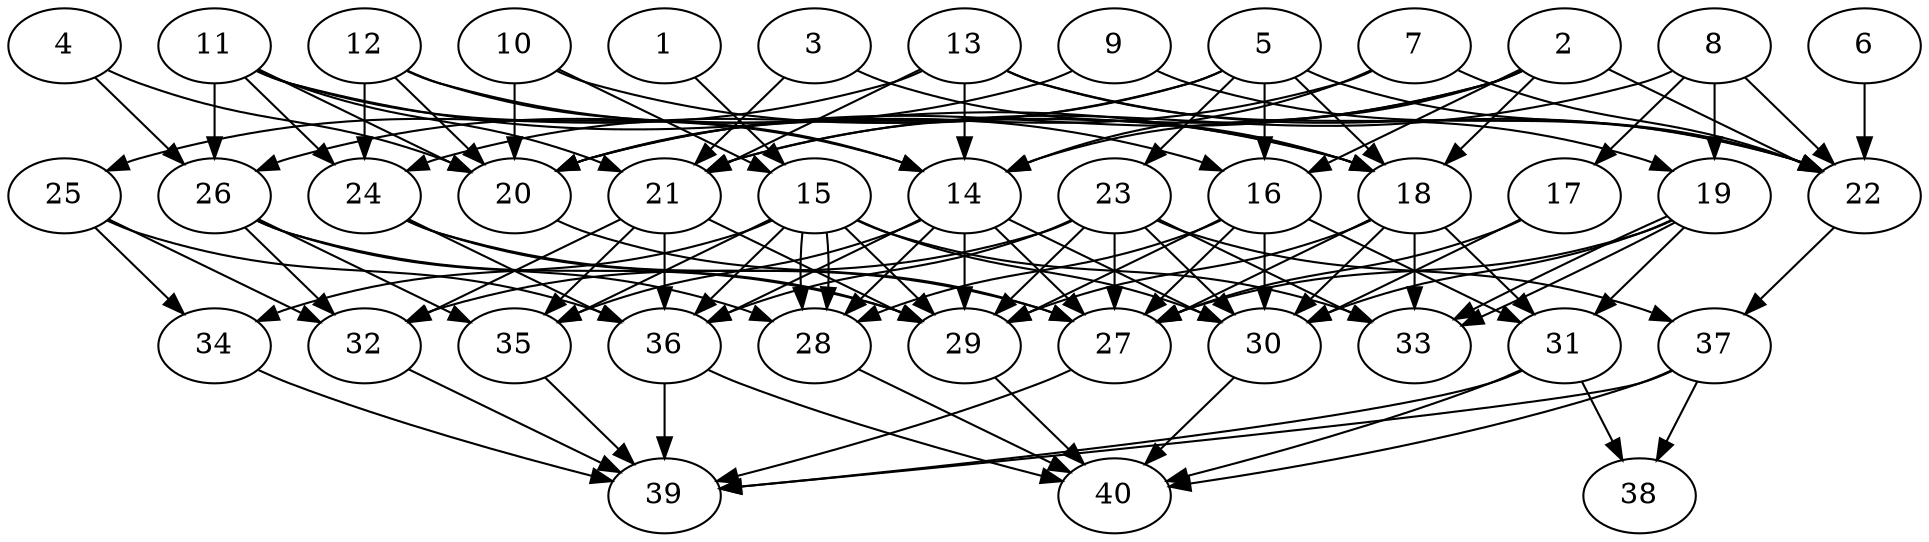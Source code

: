 // DAG automatically generated by daggen at Thu Oct  3 14:06:49 2019
// ./daggen --dot -n 40 --ccr 0.4 --fat 0.7 --regular 0.9 --density 0.6 --mindata 5242880 --maxdata 52428800 
digraph G {
  1 [size="79692800", alpha="0.18", expect_size="31877120"] 
  1 -> 15 [size ="31877120"]
  2 [size="127534080", alpha="0.18", expect_size="51013632"] 
  2 -> 14 [size ="51013632"]
  2 -> 16 [size ="51013632"]
  2 -> 18 [size ="51013632"]
  2 -> 20 [size ="51013632"]
  2 -> 21 [size ="51013632"]
  2 -> 22 [size ="51013632"]
  3 [size="99399680", alpha="0.12", expect_size="39759872"] 
  3 -> 18 [size ="39759872"]
  3 -> 21 [size ="39759872"]
  4 [size="34995200", alpha="0.03", expect_size="13998080"] 
  4 -> 20 [size ="13998080"]
  4 -> 26 [size ="13998080"]
  5 [size="72660480", alpha="0.10", expect_size="29064192"] 
  5 -> 16 [size ="29064192"]
  5 -> 18 [size ="29064192"]
  5 -> 20 [size ="29064192"]
  5 -> 22 [size ="29064192"]
  5 -> 23 [size ="29064192"]
  5 -> 24 [size ="29064192"]
  6 [size="49832960", alpha="0.15", expect_size="19933184"] 
  6 -> 22 [size ="19933184"]
  7 [size="118231040", alpha="0.02", expect_size="47292416"] 
  7 -> 14 [size ="47292416"]
  7 -> 20 [size ="47292416"]
  7 -> 22 [size ="47292416"]
  8 [size="125263360", alpha="0.10", expect_size="50105344"] 
  8 -> 17 [size ="50105344"]
  8 -> 19 [size ="50105344"]
  8 -> 21 [size ="50105344"]
  8 -> 22 [size ="50105344"]
  9 [size="99845120", alpha="0.11", expect_size="39938048"] 
  9 -> 22 [size ="39938048"]
  9 -> 26 [size ="39938048"]
  10 [size="46325760", alpha="0.13", expect_size="18530304"] 
  10 -> 15 [size ="18530304"]
  10 -> 18 [size ="18530304"]
  10 -> 20 [size ="18530304"]
  11 [size="24824320", alpha="0.02", expect_size="9929728"] 
  11 -> 14 [size ="9929728"]
  11 -> 18 [size ="9929728"]
  11 -> 20 [size ="9929728"]
  11 -> 21 [size ="9929728"]
  11 -> 24 [size ="9929728"]
  11 -> 26 [size ="9929728"]
  12 [size="15708160", alpha="0.18", expect_size="6283264"] 
  12 -> 14 [size ="6283264"]
  12 -> 16 [size ="6283264"]
  12 -> 20 [size ="6283264"]
  12 -> 24 [size ="6283264"]
  13 [size="123363840", alpha="0.03", expect_size="49345536"] 
  13 -> 14 [size ="49345536"]
  13 -> 19 [size ="49345536"]
  13 -> 21 [size ="49345536"]
  13 -> 22 [size ="49345536"]
  13 -> 25 [size ="49345536"]
  14 [size="76651520", alpha="0.11", expect_size="30660608"] 
  14 -> 27 [size ="30660608"]
  14 -> 28 [size ="30660608"]
  14 -> 29 [size ="30660608"]
  14 -> 30 [size ="30660608"]
  14 -> 35 [size ="30660608"]
  14 -> 36 [size ="30660608"]
  15 [size="92551680", alpha="0.05", expect_size="37020672"] 
  15 -> 28 [size ="37020672"]
  15 -> 28 [size ="37020672"]
  15 -> 29 [size ="37020672"]
  15 -> 30 [size ="37020672"]
  15 -> 33 [size ="37020672"]
  15 -> 34 [size ="37020672"]
  15 -> 35 [size ="37020672"]
  15 -> 36 [size ="37020672"]
  16 [size="33418240", alpha="0.19", expect_size="13367296"] 
  16 -> 27 [size ="13367296"]
  16 -> 28 [size ="13367296"]
  16 -> 29 [size ="13367296"]
  16 -> 30 [size ="13367296"]
  16 -> 31 [size ="13367296"]
  17 [size="119802880", alpha="0.16", expect_size="47921152"] 
  17 -> 27 [size ="47921152"]
  17 -> 30 [size ="47921152"]
  18 [size="14338560", alpha="0.03", expect_size="5735424"] 
  18 -> 27 [size ="5735424"]
  18 -> 29 [size ="5735424"]
  18 -> 30 [size ="5735424"]
  18 -> 31 [size ="5735424"]
  18 -> 33 [size ="5735424"]
  19 [size="76175360", alpha="0.12", expect_size="30470144"] 
  19 -> 27 [size ="30470144"]
  19 -> 30 [size ="30470144"]
  19 -> 31 [size ="30470144"]
  19 -> 33 [size ="30470144"]
  19 -> 33 [size ="30470144"]
  20 [size="21813760", alpha="0.14", expect_size="8725504"] 
  20 -> 27 [size ="8725504"]
  21 [size="96893440", alpha="0.08", expect_size="38757376"] 
  21 -> 29 [size ="38757376"]
  21 -> 32 [size ="38757376"]
  21 -> 35 [size ="38757376"]
  21 -> 36 [size ="38757376"]
  22 [size="106063360", alpha="0.01", expect_size="42425344"] 
  22 -> 37 [size ="42425344"]
  23 [size="92259840", alpha="0.09", expect_size="36903936"] 
  23 -> 27 [size ="36903936"]
  23 -> 29 [size ="36903936"]
  23 -> 30 [size ="36903936"]
  23 -> 32 [size ="36903936"]
  23 -> 33 [size ="36903936"]
  23 -> 36 [size ="36903936"]
  23 -> 37 [size ="36903936"]
  24 [size="112650240", alpha="0.00", expect_size="45060096"] 
  24 -> 27 [size ="45060096"]
  24 -> 29 [size ="45060096"]
  24 -> 36 [size ="45060096"]
  25 [size="61143040", alpha="0.02", expect_size="24457216"] 
  25 -> 32 [size ="24457216"]
  25 -> 34 [size ="24457216"]
  25 -> 36 [size ="24457216"]
  26 [size="88734720", alpha="0.10", expect_size="35493888"] 
  26 -> 28 [size ="35493888"]
  26 -> 29 [size ="35493888"]
  26 -> 32 [size ="35493888"]
  26 -> 35 [size ="35493888"]
  27 [size="81807360", alpha="0.15", expect_size="32722944"] 
  27 -> 39 [size ="32722944"]
  28 [size="55603200", alpha="0.00", expect_size="22241280"] 
  28 -> 40 [size ="22241280"]
  29 [size="70743040", alpha="0.19", expect_size="28297216"] 
  29 -> 40 [size ="28297216"]
  30 [size="21114880", alpha="0.04", expect_size="8445952"] 
  30 -> 40 [size ="8445952"]
  31 [size="104074240", alpha="0.11", expect_size="41629696"] 
  31 -> 38 [size ="41629696"]
  31 -> 39 [size ="41629696"]
  31 -> 40 [size ="41629696"]
  32 [size="32314880", alpha="0.19", expect_size="12925952"] 
  32 -> 39 [size ="12925952"]
  33 [size="38228480", alpha="0.05", expect_size="15291392"] 
  34 [size="90147840", alpha="0.02", expect_size="36059136"] 
  34 -> 39 [size ="36059136"]
  35 [size="91996160", alpha="0.12", expect_size="36798464"] 
  35 -> 39 [size ="36798464"]
  36 [size="103326720", alpha="0.06", expect_size="41330688"] 
  36 -> 39 [size ="41330688"]
  36 -> 40 [size ="41330688"]
  37 [size="42900480", alpha="0.18", expect_size="17160192"] 
  37 -> 38 [size ="17160192"]
  37 -> 39 [size ="17160192"]
  37 -> 40 [size ="17160192"]
  38 [size="15843840", alpha="0.10", expect_size="6337536"] 
  39 [size="16345600", alpha="0.13", expect_size="6538240"] 
  40 [size="13184000", alpha="0.17", expect_size="5273600"] 
}
